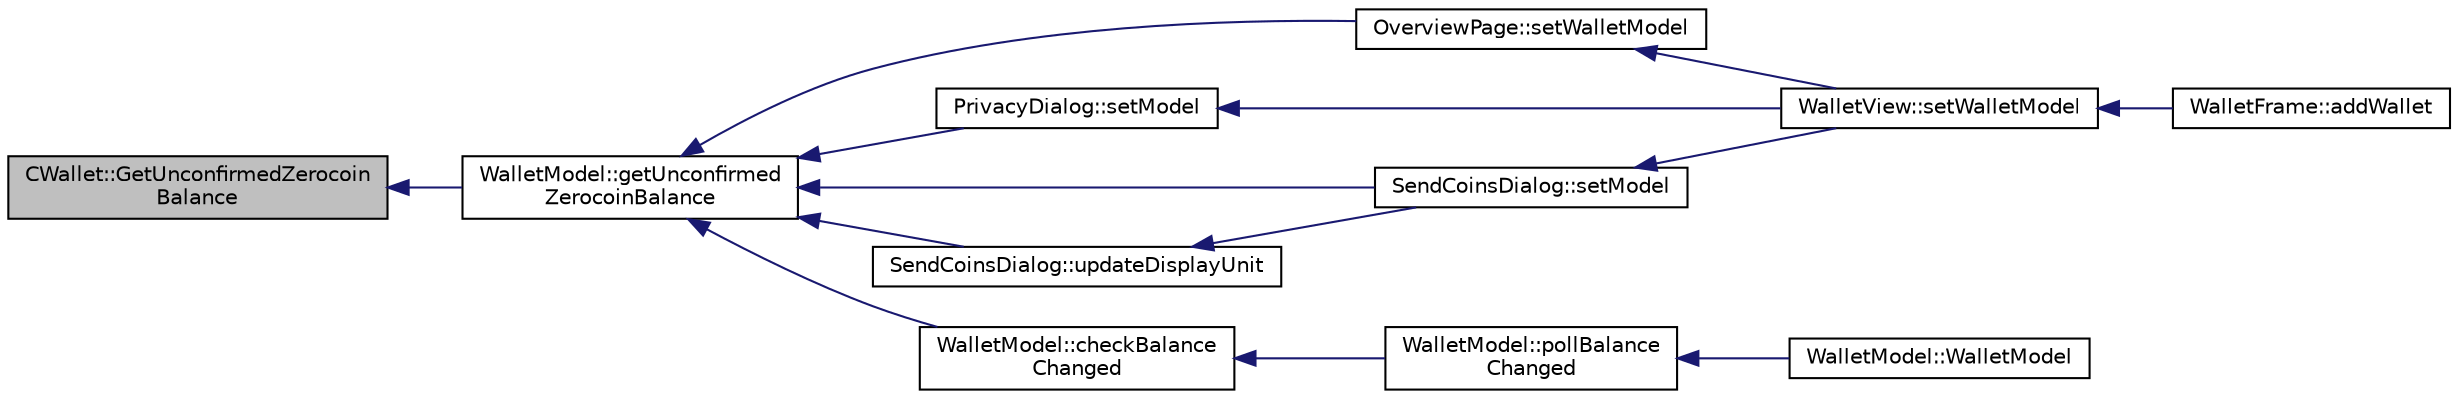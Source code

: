 digraph "CWallet::GetUnconfirmedZerocoinBalance"
{
  edge [fontname="Helvetica",fontsize="10",labelfontname="Helvetica",labelfontsize="10"];
  node [fontname="Helvetica",fontsize="10",shape=record];
  rankdir="LR";
  Node911 [label="CWallet::GetUnconfirmedZerocoin\lBalance",height=0.2,width=0.4,color="black", fillcolor="grey75", style="filled", fontcolor="black"];
  Node911 -> Node912 [dir="back",color="midnightblue",fontsize="10",style="solid",fontname="Helvetica"];
  Node912 [label="WalletModel::getUnconfirmed\lZerocoinBalance",height=0.2,width=0.4,color="black", fillcolor="white", style="filled",URL="$class_wallet_model.html#a33e712aa6733a7bc8bb1a62973ce980a"];
  Node912 -> Node913 [dir="back",color="midnightblue",fontsize="10",style="solid",fontname="Helvetica"];
  Node913 [label="OverviewPage::setWalletModel",height=0.2,width=0.4,color="black", fillcolor="white", style="filled",URL="$class_overview_page.html#a2ed52a3a87e9c74fee38fa873c9bc71f"];
  Node913 -> Node914 [dir="back",color="midnightblue",fontsize="10",style="solid",fontname="Helvetica"];
  Node914 [label="WalletView::setWalletModel",height=0.2,width=0.4,color="black", fillcolor="white", style="filled",URL="$class_wallet_view.html#a0a37ff693a4f9c1e5ddc23f9cd3913be",tooltip="Set the wallet model. "];
  Node914 -> Node915 [dir="back",color="midnightblue",fontsize="10",style="solid",fontname="Helvetica"];
  Node915 [label="WalletFrame::addWallet",height=0.2,width=0.4,color="black", fillcolor="white", style="filled",URL="$class_wallet_frame.html#aa199c3f27654199d84c365cf86167d86"];
  Node912 -> Node916 [dir="back",color="midnightblue",fontsize="10",style="solid",fontname="Helvetica"];
  Node916 [label="PrivacyDialog::setModel",height=0.2,width=0.4,color="black", fillcolor="white", style="filled",URL="$class_privacy_dialog.html#a7a2e2a84934e59ff1ff88de325036472"];
  Node916 -> Node914 [dir="back",color="midnightblue",fontsize="10",style="solid",fontname="Helvetica"];
  Node912 -> Node917 [dir="back",color="midnightblue",fontsize="10",style="solid",fontname="Helvetica"];
  Node917 [label="SendCoinsDialog::setModel",height=0.2,width=0.4,color="black", fillcolor="white", style="filled",URL="$class_send_coins_dialog.html#a73a6c1b1850a334ee652ac167713a2aa"];
  Node917 -> Node914 [dir="back",color="midnightblue",fontsize="10",style="solid",fontname="Helvetica"];
  Node912 -> Node918 [dir="back",color="midnightblue",fontsize="10",style="solid",fontname="Helvetica"];
  Node918 [label="SendCoinsDialog::updateDisplayUnit",height=0.2,width=0.4,color="black", fillcolor="white", style="filled",URL="$class_send_coins_dialog.html#a74815ad8502b126200b6fd2e59e9f042"];
  Node918 -> Node917 [dir="back",color="midnightblue",fontsize="10",style="solid",fontname="Helvetica"];
  Node912 -> Node919 [dir="back",color="midnightblue",fontsize="10",style="solid",fontname="Helvetica"];
  Node919 [label="WalletModel::checkBalance\lChanged",height=0.2,width=0.4,color="black", fillcolor="white", style="filled",URL="$class_wallet_model.html#adcc4eb8cd71cb4de223621866bb7fb7d"];
  Node919 -> Node920 [dir="back",color="midnightblue",fontsize="10",style="solid",fontname="Helvetica"];
  Node920 [label="WalletModel::pollBalance\lChanged",height=0.2,width=0.4,color="black", fillcolor="white", style="filled",URL="$class_wallet_model.html#a51469b2d95cfd4bc0a14ee456fca7b95"];
  Node920 -> Node921 [dir="back",color="midnightblue",fontsize="10",style="solid",fontname="Helvetica"];
  Node921 [label="WalletModel::WalletModel",height=0.2,width=0.4,color="black", fillcolor="white", style="filled",URL="$class_wallet_model.html#af50d9654d2f20e4e4f0789dcb64ad6b1"];
}
